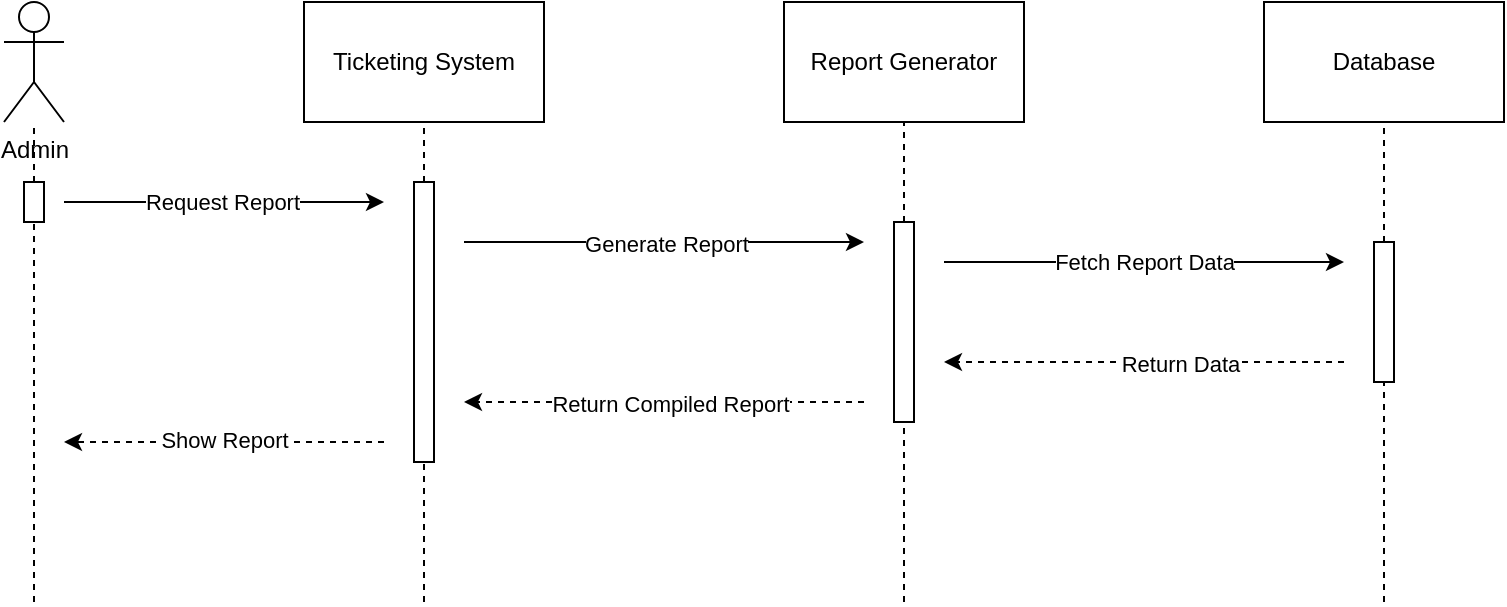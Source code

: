 <mxfile version="26.2.14">
  <diagram name="Page-1" id="dyTkN7fSfrsuP2NaWEk3">
    <mxGraphModel dx="984" dy="551" grid="1" gridSize="10" guides="1" tooltips="1" connect="1" arrows="1" fold="1" page="1" pageScale="1" pageWidth="827" pageHeight="1169" math="0" shadow="0">
      <root>
        <mxCell id="0" />
        <mxCell id="1" parent="0" />
        <mxCell id="hI0ftxPOV4METjH0Sqbu-1" value="Admin" style="shape=umlActor;verticalLabelPosition=bottom;verticalAlign=top;html=1;outlineConnect=0;" vertex="1" parent="1">
          <mxGeometry x="50" y="100" width="30" height="60" as="geometry" />
        </mxCell>
        <mxCell id="hI0ftxPOV4METjH0Sqbu-2" value="Ticketing System" style="rounded=0;whiteSpace=wrap;html=1;" vertex="1" parent="1">
          <mxGeometry x="200" y="100" width="120" height="60" as="geometry" />
        </mxCell>
        <mxCell id="hI0ftxPOV4METjH0Sqbu-3" value="Database" style="rounded=0;whiteSpace=wrap;html=1;" vertex="1" parent="1">
          <mxGeometry x="680" y="100" width="120" height="60" as="geometry" />
        </mxCell>
        <mxCell id="hI0ftxPOV4METjH0Sqbu-4" value="Report Generator" style="rounded=0;whiteSpace=wrap;html=1;" vertex="1" parent="1">
          <mxGeometry x="440" y="100" width="120" height="60" as="geometry" />
        </mxCell>
        <mxCell id="hI0ftxPOV4METjH0Sqbu-6" value="" style="endArrow=none;dashed=1;html=1;rounded=0;" edge="1" parent="1" target="hI0ftxPOV4METjH0Sqbu-1">
          <mxGeometry width="50" height="50" relative="1" as="geometry">
            <mxPoint x="65" y="400" as="sourcePoint" />
            <mxPoint x="400" y="250" as="targetPoint" />
          </mxGeometry>
        </mxCell>
        <mxCell id="hI0ftxPOV4METjH0Sqbu-7" value="" style="endArrow=none;dashed=1;html=1;rounded=0;" edge="1" parent="1" target="hI0ftxPOV4METjH0Sqbu-2">
          <mxGeometry width="50" height="50" relative="1" as="geometry">
            <mxPoint x="260" y="400" as="sourcePoint" />
            <mxPoint x="400" y="250" as="targetPoint" />
          </mxGeometry>
        </mxCell>
        <mxCell id="hI0ftxPOV4METjH0Sqbu-8" value="" style="endArrow=none;dashed=1;html=1;rounded=0;" edge="1" parent="1" source="hI0ftxPOV4METjH0Sqbu-32" target="hI0ftxPOV4METjH0Sqbu-3">
          <mxGeometry width="50" height="50" relative="1" as="geometry">
            <mxPoint x="740" y="400" as="sourcePoint" />
            <mxPoint x="400" y="250" as="targetPoint" />
          </mxGeometry>
        </mxCell>
        <mxCell id="hI0ftxPOV4METjH0Sqbu-9" value="" style="endArrow=none;dashed=1;html=1;rounded=0;" edge="1" parent="1" source="hI0ftxPOV4METjH0Sqbu-29" target="hI0ftxPOV4METjH0Sqbu-4">
          <mxGeometry width="50" height="50" relative="1" as="geometry">
            <mxPoint x="500" y="400" as="sourcePoint" />
            <mxPoint x="400" y="250" as="targetPoint" />
          </mxGeometry>
        </mxCell>
        <mxCell id="hI0ftxPOV4METjH0Sqbu-11" value="" style="endArrow=classic;html=1;rounded=0;" edge="1" parent="1">
          <mxGeometry width="50" height="50" relative="1" as="geometry">
            <mxPoint x="80" y="200" as="sourcePoint" />
            <mxPoint x="240" y="200" as="targetPoint" />
          </mxGeometry>
        </mxCell>
        <mxCell id="hI0ftxPOV4METjH0Sqbu-14" value="Request Report" style="edgeLabel;html=1;align=center;verticalAlign=middle;resizable=0;points=[];" vertex="1" connectable="0" parent="hI0ftxPOV4METjH0Sqbu-11">
          <mxGeometry x="-0.02" relative="1" as="geometry">
            <mxPoint as="offset" />
          </mxGeometry>
        </mxCell>
        <mxCell id="hI0ftxPOV4METjH0Sqbu-12" value="" style="endArrow=classic;html=1;rounded=0;" edge="1" parent="1">
          <mxGeometry width="50" height="50" relative="1" as="geometry">
            <mxPoint x="280" y="220" as="sourcePoint" />
            <mxPoint x="480" y="220" as="targetPoint" />
          </mxGeometry>
        </mxCell>
        <mxCell id="hI0ftxPOV4METjH0Sqbu-16" value="Generate Report" style="edgeLabel;html=1;align=center;verticalAlign=middle;resizable=0;points=[];" vertex="1" connectable="0" parent="hI0ftxPOV4METjH0Sqbu-12">
          <mxGeometry x="0.008" y="-1" relative="1" as="geometry">
            <mxPoint as="offset" />
          </mxGeometry>
        </mxCell>
        <mxCell id="hI0ftxPOV4METjH0Sqbu-13" value="" style="endArrow=classic;html=1;rounded=0;" edge="1" parent="1">
          <mxGeometry width="50" height="50" relative="1" as="geometry">
            <mxPoint x="520" y="230" as="sourcePoint" />
            <mxPoint x="720" y="230" as="targetPoint" />
          </mxGeometry>
        </mxCell>
        <mxCell id="hI0ftxPOV4METjH0Sqbu-19" value="Fetch Report Data" style="edgeLabel;html=1;align=center;verticalAlign=middle;resizable=0;points=[];" vertex="1" connectable="0" parent="hI0ftxPOV4METjH0Sqbu-13">
          <mxGeometry x="-0.007" relative="1" as="geometry">
            <mxPoint as="offset" />
          </mxGeometry>
        </mxCell>
        <mxCell id="hI0ftxPOV4METjH0Sqbu-20" value="" style="endArrow=classic;html=1;rounded=0;dashed=1;" edge="1" parent="1">
          <mxGeometry width="50" height="50" relative="1" as="geometry">
            <mxPoint x="720" y="280" as="sourcePoint" />
            <mxPoint x="520" y="280" as="targetPoint" />
          </mxGeometry>
        </mxCell>
        <mxCell id="hI0ftxPOV4METjH0Sqbu-21" value="Return Data" style="edgeLabel;html=1;align=center;verticalAlign=middle;resizable=0;points=[];" vertex="1" connectable="0" parent="hI0ftxPOV4METjH0Sqbu-20">
          <mxGeometry x="-0.174" y="1" relative="1" as="geometry">
            <mxPoint as="offset" />
          </mxGeometry>
        </mxCell>
        <mxCell id="hI0ftxPOV4METjH0Sqbu-22" value="" style="endArrow=classic;html=1;rounded=0;dashed=1;" edge="1" parent="1">
          <mxGeometry width="50" height="50" relative="1" as="geometry">
            <mxPoint x="480" y="300" as="sourcePoint" />
            <mxPoint x="280" y="300" as="targetPoint" />
          </mxGeometry>
        </mxCell>
        <mxCell id="hI0ftxPOV4METjH0Sqbu-23" value="Return Compiled Report" style="edgeLabel;html=1;align=center;verticalAlign=middle;resizable=0;points=[];" vertex="1" connectable="0" parent="hI0ftxPOV4METjH0Sqbu-22">
          <mxGeometry x="-0.031" y="1" relative="1" as="geometry">
            <mxPoint as="offset" />
          </mxGeometry>
        </mxCell>
        <mxCell id="hI0ftxPOV4METjH0Sqbu-24" value="" style="endArrow=classic;html=1;rounded=0;dashed=1;" edge="1" parent="1">
          <mxGeometry width="50" height="50" relative="1" as="geometry">
            <mxPoint x="240" y="320" as="sourcePoint" />
            <mxPoint x="80" y="320" as="targetPoint" />
          </mxGeometry>
        </mxCell>
        <mxCell id="hI0ftxPOV4METjH0Sqbu-25" value="Show Report" style="edgeLabel;html=1;align=center;verticalAlign=middle;resizable=0;points=[];" vertex="1" connectable="0" parent="hI0ftxPOV4METjH0Sqbu-24">
          <mxGeometry x="0.002" y="-1" relative="1" as="geometry">
            <mxPoint as="offset" />
          </mxGeometry>
        </mxCell>
        <mxCell id="hI0ftxPOV4METjH0Sqbu-26" value="" style="rounded=0;whiteSpace=wrap;html=1;" vertex="1" parent="1">
          <mxGeometry x="60" y="190" width="10" height="20" as="geometry" />
        </mxCell>
        <mxCell id="hI0ftxPOV4METjH0Sqbu-28" value="" style="rounded=0;whiteSpace=wrap;html=1;" vertex="1" parent="1">
          <mxGeometry x="255" y="190" width="10" height="140" as="geometry" />
        </mxCell>
        <mxCell id="hI0ftxPOV4METjH0Sqbu-30" value="" style="endArrow=none;dashed=1;html=1;rounded=0;" edge="1" parent="1" target="hI0ftxPOV4METjH0Sqbu-29">
          <mxGeometry width="50" height="50" relative="1" as="geometry">
            <mxPoint x="500" y="400" as="sourcePoint" />
            <mxPoint x="500" y="160" as="targetPoint" />
          </mxGeometry>
        </mxCell>
        <mxCell id="hI0ftxPOV4METjH0Sqbu-29" value="" style="rounded=0;whiteSpace=wrap;html=1;" vertex="1" parent="1">
          <mxGeometry x="495" y="210" width="10" height="100" as="geometry" />
        </mxCell>
        <mxCell id="hI0ftxPOV4METjH0Sqbu-33" value="" style="endArrow=none;dashed=1;html=1;rounded=0;" edge="1" parent="1" target="hI0ftxPOV4METjH0Sqbu-32">
          <mxGeometry width="50" height="50" relative="1" as="geometry">
            <mxPoint x="740" y="400" as="sourcePoint" />
            <mxPoint x="740" y="160" as="targetPoint" />
          </mxGeometry>
        </mxCell>
        <mxCell id="hI0ftxPOV4METjH0Sqbu-32" value="" style="rounded=0;whiteSpace=wrap;html=1;" vertex="1" parent="1">
          <mxGeometry x="735" y="220" width="10" height="70" as="geometry" />
        </mxCell>
      </root>
    </mxGraphModel>
  </diagram>
</mxfile>
